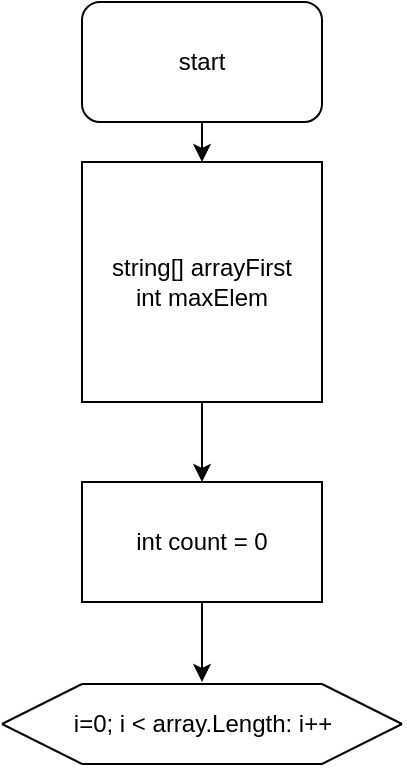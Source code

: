 <mxfile version="21.2.2" type="github">
  <diagram name="Страница 1" id="aZw5PT4t6Rbz9eOodo69">
    <mxGraphModel dx="386" dy="230" grid="1" gridSize="10" guides="1" tooltips="1" connect="1" arrows="1" fold="1" page="1" pageScale="1" pageWidth="827" pageHeight="1169" math="0" shadow="0">
      <root>
        <mxCell id="0" />
        <mxCell id="1" parent="0" />
        <mxCell id="HtTwXuOQGNRcYZnUy2OJ-3" value="" style="edgeStyle=orthogonalEdgeStyle;rounded=0;orthogonalLoop=1;jettySize=auto;html=1;" parent="1" source="HtTwXuOQGNRcYZnUy2OJ-1" edge="1">
          <mxGeometry relative="1" as="geometry">
            <mxPoint x="260" y="120" as="targetPoint" />
          </mxGeometry>
        </mxCell>
        <mxCell id="HtTwXuOQGNRcYZnUy2OJ-1" value="start" style="rounded=1;whiteSpace=wrap;html=1;" parent="1" vertex="1">
          <mxGeometry x="200" y="40" width="120" height="60" as="geometry" />
        </mxCell>
        <mxCell id="BD58i8v402gFr6tfGI4j-9" style="edgeStyle=orthogonalEdgeStyle;rounded=0;orthogonalLoop=1;jettySize=auto;html=1;" edge="1" parent="1" source="BD58i8v402gFr6tfGI4j-1">
          <mxGeometry relative="1" as="geometry">
            <mxPoint x="260" y="280" as="targetPoint" />
          </mxGeometry>
        </mxCell>
        <mxCell id="BD58i8v402gFr6tfGI4j-1" value="string[] arrayFirst&lt;br&gt;int maxElem" style="whiteSpace=wrap;html=1;aspect=fixed;" vertex="1" parent="1">
          <mxGeometry x="200" y="120" width="120" height="120" as="geometry" />
        </mxCell>
        <mxCell id="BD58i8v402gFr6tfGI4j-8" value="" style="group" vertex="1" connectable="0" parent="1">
          <mxGeometry x="160" y="381" width="200" height="40" as="geometry" />
        </mxCell>
        <mxCell id="BD58i8v402gFr6tfGI4j-2" value="" style="endArrow=none;html=1;rounded=0;" edge="1" parent="BD58i8v402gFr6tfGI4j-8">
          <mxGeometry width="50" height="50" relative="1" as="geometry">
            <mxPoint x="40" as="sourcePoint" />
            <mxPoint x="160" as="targetPoint" />
          </mxGeometry>
        </mxCell>
        <mxCell id="BD58i8v402gFr6tfGI4j-3" value="" style="endArrow=none;html=1;rounded=0;" edge="1" parent="BD58i8v402gFr6tfGI4j-8">
          <mxGeometry width="50" height="50" relative="1" as="geometry">
            <mxPoint x="40" y="40" as="sourcePoint" />
            <mxPoint x="160" y="40" as="targetPoint" />
          </mxGeometry>
        </mxCell>
        <mxCell id="BD58i8v402gFr6tfGI4j-4" value="" style="endArrow=none;html=1;rounded=0;" edge="1" parent="BD58i8v402gFr6tfGI4j-8">
          <mxGeometry width="50" height="50" relative="1" as="geometry">
            <mxPoint x="160" as="sourcePoint" />
            <mxPoint x="200" y="20" as="targetPoint" />
          </mxGeometry>
        </mxCell>
        <mxCell id="BD58i8v402gFr6tfGI4j-5" value="" style="endArrow=none;html=1;rounded=0;" edge="1" parent="BD58i8v402gFr6tfGI4j-8">
          <mxGeometry width="50" height="50" relative="1" as="geometry">
            <mxPoint x="160" y="40" as="sourcePoint" />
            <mxPoint x="200" y="20" as="targetPoint" />
          </mxGeometry>
        </mxCell>
        <mxCell id="BD58i8v402gFr6tfGI4j-6" value="" style="endArrow=none;html=1;rounded=0;" edge="1" parent="BD58i8v402gFr6tfGI4j-8">
          <mxGeometry width="50" height="50" relative="1" as="geometry">
            <mxPoint y="20" as="sourcePoint" />
            <mxPoint x="40" y="40" as="targetPoint" />
          </mxGeometry>
        </mxCell>
        <mxCell id="BD58i8v402gFr6tfGI4j-7" value="" style="endArrow=none;html=1;rounded=0;" edge="1" parent="BD58i8v402gFr6tfGI4j-8">
          <mxGeometry width="50" height="50" relative="1" as="geometry">
            <mxPoint y="20" as="sourcePoint" />
            <mxPoint x="40" as="targetPoint" />
          </mxGeometry>
        </mxCell>
        <mxCell id="BD58i8v402gFr6tfGI4j-10" value="i=0; i &amp;lt; array.Length: i++" style="text;html=1;align=center;verticalAlign=middle;resizable=0;points=[];autosize=1;strokeColor=none;fillColor=none;" vertex="1" parent="BD58i8v402gFr6tfGI4j-8">
          <mxGeometry x="25" y="5" width="150" height="30" as="geometry" />
        </mxCell>
        <mxCell id="BD58i8v402gFr6tfGI4j-13" style="edgeStyle=orthogonalEdgeStyle;rounded=0;orthogonalLoop=1;jettySize=auto;html=1;" edge="1" parent="1" source="BD58i8v402gFr6tfGI4j-11">
          <mxGeometry relative="1" as="geometry">
            <mxPoint x="260" y="380" as="targetPoint" />
          </mxGeometry>
        </mxCell>
        <mxCell id="BD58i8v402gFr6tfGI4j-11" value="int count = 0" style="rounded=0;whiteSpace=wrap;html=1;" vertex="1" parent="1">
          <mxGeometry x="200" y="280" width="120" height="60" as="geometry" />
        </mxCell>
      </root>
    </mxGraphModel>
  </diagram>
</mxfile>
